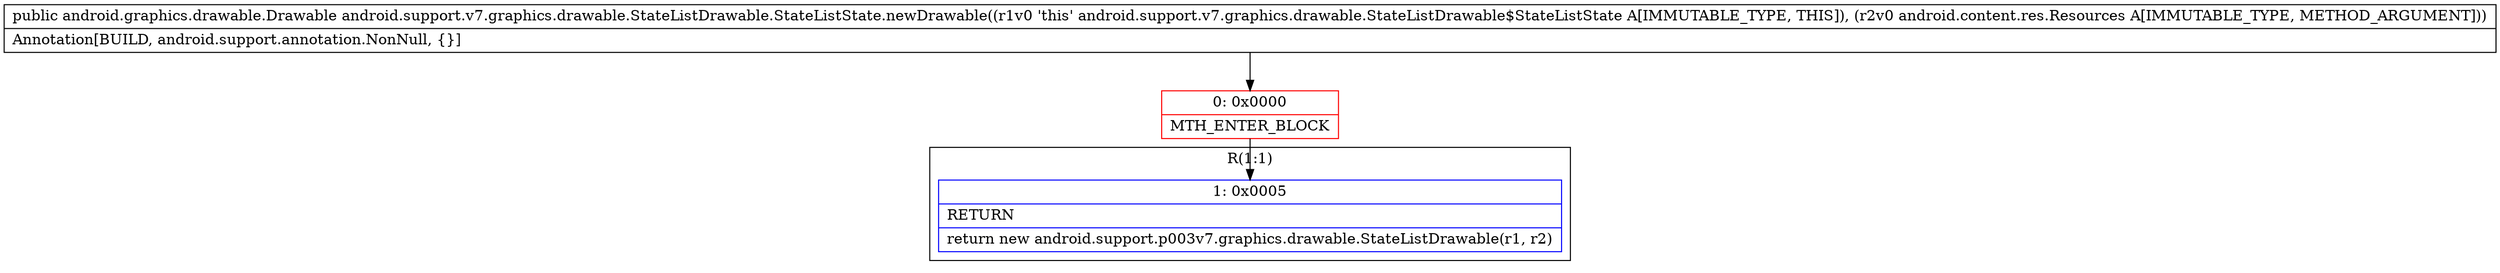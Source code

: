 digraph "CFG forandroid.support.v7.graphics.drawable.StateListDrawable.StateListState.newDrawable(Landroid\/content\/res\/Resources;)Landroid\/graphics\/drawable\/Drawable;" {
subgraph cluster_Region_981098878 {
label = "R(1:1)";
node [shape=record,color=blue];
Node_1 [shape=record,label="{1\:\ 0x0005|RETURN\l|return new android.support.p003v7.graphics.drawable.StateListDrawable(r1, r2)\l}"];
}
Node_0 [shape=record,color=red,label="{0\:\ 0x0000|MTH_ENTER_BLOCK\l}"];
MethodNode[shape=record,label="{public android.graphics.drawable.Drawable android.support.v7.graphics.drawable.StateListDrawable.StateListState.newDrawable((r1v0 'this' android.support.v7.graphics.drawable.StateListDrawable$StateListState A[IMMUTABLE_TYPE, THIS]), (r2v0 android.content.res.Resources A[IMMUTABLE_TYPE, METHOD_ARGUMENT]))  | Annotation[BUILD, android.support.annotation.NonNull, \{\}]\l}"];
MethodNode -> Node_0;
Node_0 -> Node_1;
}

